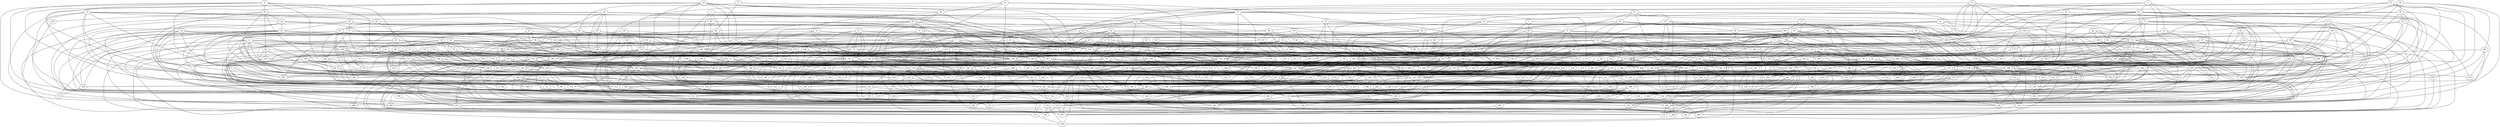 strict graph "gnp_random_graph(400,0.015)" {
0;
1;
2;
3;
4;
5;
6;
7;
8;
9;
10;
11;
12;
13;
14;
15;
16;
17;
18;
19;
20;
21;
22;
23;
24;
25;
26;
27;
28;
29;
30;
31;
32;
33;
34;
35;
36;
37;
38;
39;
40;
41;
42;
43;
44;
45;
46;
47;
48;
49;
50;
51;
52;
53;
54;
55;
56;
57;
58;
59;
60;
61;
62;
63;
64;
65;
66;
67;
68;
69;
70;
71;
72;
73;
74;
75;
76;
77;
78;
79;
80;
81;
82;
83;
84;
85;
86;
87;
88;
89;
90;
91;
92;
93;
94;
95;
96;
97;
98;
99;
100;
101;
102;
103;
104;
105;
106;
107;
108;
109;
110;
111;
112;
113;
114;
115;
116;
117;
118;
119;
120;
121;
122;
123;
124;
125;
126;
127;
128;
129;
130;
131;
132;
133;
134;
135;
136;
137;
138;
139;
140;
141;
142;
143;
144;
145;
146;
147;
148;
149;
150;
151;
152;
153;
154;
155;
156;
157;
158;
159;
160;
161;
162;
163;
164;
165;
166;
167;
168;
169;
170;
171;
172;
173;
174;
175;
176;
177;
178;
179;
180;
181;
182;
183;
184;
185;
186;
187;
188;
189;
190;
191;
192;
193;
194;
195;
196;
197;
198;
199;
200;
201;
202;
203;
204;
205;
206;
207;
208;
209;
210;
211;
212;
213;
214;
215;
216;
217;
218;
219;
220;
221;
222;
223;
224;
225;
226;
227;
228;
229;
230;
231;
232;
233;
234;
235;
236;
237;
238;
239;
240;
241;
242;
243;
244;
245;
246;
247;
248;
249;
250;
251;
252;
253;
254;
255;
256;
257;
258;
259;
260;
261;
262;
263;
264;
265;
266;
267;
268;
269;
270;
271;
272;
273;
274;
275;
276;
277;
278;
279;
280;
281;
282;
283;
284;
285;
286;
287;
288;
289;
290;
291;
292;
293;
294;
295;
296;
297;
298;
299;
300;
301;
302;
303;
304;
305;
306;
307;
308;
309;
310;
311;
312;
313;
314;
315;
316;
317;
318;
319;
320;
321;
322;
323;
324;
325;
326;
327;
328;
329;
330;
331;
332;
333;
334;
335;
336;
337;
338;
339;
340;
341;
342;
343;
344;
345;
346;
347;
348;
349;
350;
351;
352;
353;
354;
355;
356;
357;
358;
359;
360;
361;
362;
363;
364;
365;
366;
367;
368;
369;
370;
371;
372;
373;
374;
375;
376;
377;
378;
379;
380;
381;
382;
383;
384;
385;
386;
387;
388;
389;
390;
391;
392;
393;
394;
395;
396;
397;
398;
399;
0 -- 132  [is_available=True, prob="0.338165923431"];
0 -- 392  [is_available=True, prob="0.66860473849"];
0 -- 105  [is_available=True, prob="0.058104333878"];
0 -- 366  [is_available=True, prob="0.726278347368"];
0 -- 373  [is_available=True, prob="0.31567692076"];
0 -- 310  [is_available=True, prob="0.590454947844"];
0 -- 196  [is_available=True, prob="0.226150185838"];
0 -- 315  [is_available=True, prob="1.0"];
1 -- 356  [is_available=True, prob="0.230285061727"];
1 -- 395  [is_available=True, prob="1.0"];
1 -- 333  [is_available=True, prob="0.805891105743"];
1 -- 213  [is_available=True, prob="1.0"];
1 -- 150  [is_available=True, prob="0.0313226965811"];
1 -- 186  [is_available=True, prob="0.922547324951"];
2 -- 80  [is_available=True, prob="1.0"];
2 -- 248  [is_available=True, prob="0.10518980512"];
2 -- 148  [is_available=True, prob="0.940375947222"];
2 -- 174  [is_available=True, prob="1.0"];
2 -- 292  [is_available=True, prob="0.996810516255"];
3 -- 106  [is_available=True, prob="0.00663454558023"];
3 -- 300  [is_available=True, prob="0.535219933874"];
3 -- 85  [is_available=True, prob="0.657615633167"];
4 -- 162  [is_available=True, prob="0.0274161497392"];
4 -- 70  [is_available=True, prob="0.191115802194"];
4 -- 139  [is_available=True, prob="0.112268216609"];
4 -- 398  [is_available=True, prob="0.801039645473"];
4 -- 274  [is_available=True, prob="0.738573503194"];
4 -- 371  [is_available=True, prob="0.596076610696"];
4 -- 58  [is_available=True, prob="0.859761022704"];
4 -- 90  [is_available=True, prob="0.719519870736"];
5 -- 233  [is_available=True, prob="1.0"];
5 -- 43  [is_available=True, prob="1.0"];
5 -- 14  [is_available=True, prob="1.0"];
5 -- 117  [is_available=True, prob="1.0"];
5 -- 119  [is_available=True, prob="1.0"];
5 -- 121  [is_available=True, prob="0.54545632424"];
6 -- 197  [is_available=True, prob="0.599162887829"];
6 -- 294  [is_available=True, prob="0.120170168065"];
6 -- 371  [is_available=True, prob="0.917284003426"];
6 -- 372  [is_available=True, prob="0.0217174608361"];
6 -- 277  [is_available=True, prob="0.877073087093"];
6 -- 182  [is_available=True, prob="0.144904299083"];
7 -- 135  [is_available=True, prob="1.0"];
7 -- 330  [is_available=True, prob="0.995578216391"];
7 -- 71  [is_available=True, prob="0.0341558410867"];
7 -- 237  [is_available=True, prob="0.841085034165"];
7 -- 50  [is_available=True, prob="0.00185547139701"];
7 -- 285  [is_available=True, prob="0.278390528297"];
8 -- 292  [is_available=True, prob="1.0"];
8 -- 296  [is_available=True, prob="0.573514147957"];
8 -- 370  [is_available=True, prob="0.173887056579"];
8 -- 371  [is_available=True, prob="0.451780018525"];
8 -- 20  [is_available=True, prob="0.555048268872"];
8 -- 324  [is_available=True, prob="0.614226405964"];
8 -- 29  [is_available=True, prob="1.0"];
9 -- 322  [is_available=True, prob="0.919621027306"];
9 -- 171  [is_available=True, prob="0.63258331649"];
9 -- 175  [is_available=True, prob="1.0"];
9 -- 382  [is_available=True, prob="1.0"];
9 -- 156  [is_available=True, prob="0.122595520081"];
9 -- 349  [is_available=True, prob="1.0"];
9 -- 126  [is_available=True, prob="0.361992153622"];
10 -- 192  [is_available=True, prob="1.0"];
10 -- 355  [is_available=True, prob="0.356210020113"];
10 -- 104  [is_available=True, prob="1.0"];
10 -- 137  [is_available=True, prob="0.368918797423"];
10 -- 360  [is_available=True, prob="1.0"];
10 -- 246  [is_available=True, prob="0.725574377911"];
11 -- 106  [is_available=True, prob="1.0"];
11 -- 299  [is_available=True, prob="0.476862710199"];
11 -- 204  [is_available=True, prob="0.694772647317"];
11 -- 269  [is_available=True, prob="0.756489695256"];
11 -- 77  [is_available=True, prob="0.914708300654"];
11 -- 335  [is_available=True, prob="0.486256784143"];
11 -- 143  [is_available=True, prob="0.0838614951738"];
11 -- 394  [is_available=True, prob="0.519507343275"];
12 -- 106  [is_available=True, prob="0.669698222104"];
12 -- 111  [is_available=True, prob="0.989213806155"];
12 -- 30  [is_available=True, prob="0.0675135715406"];
12 -- 71  [is_available=True, prob="0.710119325661"];
13 -- 88  [is_available=True, prob="0.911978389722"];
13 -- 139  [is_available=True, prob="0.811794388082"];
13 -- 110  [is_available=True, prob="0.350146031948"];
13 -- 303  [is_available=True, prob="1.0"];
14 -- 188  [is_available=True, prob="0.151315399099"];
14 -- 106  [is_available=True, prob="0.834971865503"];
14 -- 195  [is_available=True, prob="0.0807111331849"];
14 -- 140  [is_available=True, prob="0.283948245335"];
15 -- 54  [is_available=True, prob="1.0"];
15 -- 70  [is_available=True, prob="0.094938173183"];
15 -- 43  [is_available=True, prob="0.666826626971"];
15 -- 108  [is_available=True, prob="0.144120980949"];
15 -- 142  [is_available=True, prob="0.760365699202"];
15 -- 182  [is_available=True, prob="0.159977313896"];
15 -- 285  [is_available=True, prob="0.603282757368"];
15 -- 197  [is_available=True, prob="1.0"];
16 -- 40  [is_available=True, prob="1.0"];
16 -- 42  [is_available=True, prob="0.612435258478"];
16 -- 399  [is_available=True, prob="1.0"];
16 -- 373  [is_available=True, prob="0.349454943041"];
16 -- 247  [is_available=True, prob="0.531426404691"];
16 -- 282  [is_available=True, prob="1.0"];
16 -- 381  [is_available=True, prob="1.0"];
16 -- 158  [is_available=True, prob="1.0"];
16 -- 383  [is_available=True, prob="1.0"];
17 -- 134  [is_available=True, prob="1.0"];
17 -- 166  [is_available=True, prob="0.853273399911"];
17 -- 39  [is_available=True, prob="1.0"];
17 -- 363  [is_available=True, prob="0.929199802943"];
17 -- 370  [is_available=True, prob="0.461696360973"];
17 -- 51  [is_available=True, prob="1.0"];
17 -- 116  [is_available=True, prob="1.0"];
17 -- 281  [is_available=True, prob="0.231330335546"];
17 -- 380  [is_available=True, prob="1.0"];
18 -- 99  [is_available=True, prob="0.333386197652"];
18 -- 38  [is_available=True, prob="1.0"];
18 -- 204  [is_available=True, prob="0.603321879394"];
18 -- 146  [is_available=True, prob="0.169785828829"];
18 -- 340  [is_available=True, prob="0.0112902242351"];
18 -- 309  [is_available=True, prob="0.823188249064"];
19 -- 331  [is_available=True, prob="1.0"];
19 -- 36  [is_available=True, prob="0.225488597683"];
19 -- 70  [is_available=True, prob="0.854577081206"];
19 -- 136  [is_available=True, prob="0.752332726201"];
19 -- 330  [is_available=True, prob="1.0"];
19 -- 267  [is_available=True, prob="1.0"];
19 -- 332  [is_available=True, prob="0.892312413793"];
19 -- 78  [is_available=True, prob="0.771970937535"];
19 -- 308  [is_available=True, prob="0.519314519837"];
19 -- 286  [is_available=True, prob="0.596693721584"];
20 -- 395  [is_available=True, prob="0.737972933062"];
20 -- 164  [is_available=True, prob="0.191235117347"];
20 -- 299  [is_available=True, prob="0.869095639987"];
20 -- 54  [is_available=True, prob="0.692754833317"];
20 -- 249  [is_available=True, prob="1.0"];
21 -- 385  [is_available=True, prob="0.113139292818"];
21 -- 199  [is_available=True, prob="0.999597270918"];
21 -- 138  [is_available=True, prob="0.0233421239677"];
21 -- 398  [is_available=True, prob="0.844204516862"];
21 -- 51  [is_available=True, prob="0.696391880594"];
21 -- 54  [is_available=True, prob="1.0"];
22 -- 41  [is_available=True, prob="0.206431577261"];
22 -- 218  [is_available=True, prob="0.727141493275"];
22 -- 367  [is_available=True, prob="1.0"];
23 -- 321  [is_available=True, prob="0.226811039855"];
23 -- 294  [is_available=True, prob="1.0"];
23 -- 171  [is_available=True, prob="0.766731949933"];
23 -- 205  [is_available=True, prob="0.901707888589"];
23 -- 149  [is_available=True, prob="0.505346542029"];
23 -- 379  [is_available=True, prob="0.346883192175"];
23 -- 285  [is_available=True, prob="0.958930392086"];
24 -- 128  [is_available=True, prob="0.00912616758646"];
24 -- 380  [is_available=True, prob="0.874401614664"];
24 -- 66  [is_available=True, prob="1.0"];
24 -- 172  [is_available=True, prob="0.677934214508"];
25 -- 71  [is_available=True, prob="0.687393078436"];
25 -- 361  [is_available=True, prob="0.777918686654"];
25 -- 359  [is_available=True, prob="0.14414092473"];
25 -- 44  [is_available=True, prob="1.0"];
25 -- 109  [is_available=True, prob="0.903844555257"];
25 -- 344  [is_available=True, prob="1.0"];
25 -- 316  [is_available=True, prob="0.294006722522"];
25 -- 317  [is_available=True, prob="0.0202730282954"];
26 -- 376  [is_available=True, prob="0.1752840728"];
26 -- 81  [is_available=True, prob="0.0461215324153"];
26 -- 314  [is_available=True, prob="0.532031994259"];
26 -- 252  [is_available=True, prob="0.529856525223"];
26 -- 37  [is_available=True, prob="0.839996130129"];
27 -- 48  [is_available=True, prob="0.067235327197"];
27 -- 75  [is_available=True, prob="1.0"];
27 -- 95  [is_available=True, prob="0.513176060967"];
28 -- 96  [is_available=True, prob="0.755884674723"];
28 -- 336  [is_available=True, prob="0.946383480797"];
28 -- 131  [is_available=True, prob="0.960837647451"];
28 -- 371  [is_available=True, prob="1.0"];
28 -- 395  [is_available=True, prob="0.352037792714"];
28 -- 176  [is_available=True, prob="1.0"];
28 -- 115  [is_available=True, prob="0.798597396907"];
28 -- 122  [is_available=True, prob="0.655926989993"];
28 -- 187  [is_available=True, prob="0.768337052655"];
28 -- 60  [is_available=True, prob="1.0"];
29 -- 356  [is_available=True, prob="0.0989603601714"];
29 -- 42  [is_available=True, prob="0.940570910273"];
29 -- 238  [is_available=True, prob="0.107553315028"];
29 -- 146  [is_available=True, prob="0.898094335858"];
29 -- 243  [is_available=True, prob="0.643924633843"];
29 -- 84  [is_available=True, prob="0.190807591936"];
29 -- 346  [is_available=True, prob="0.726277204493"];
30 -- 224  [is_available=True, prob="0.0664867838597"];
30 -- 277  [is_available=True, prob="1.0"];
31 -- 368  [is_available=True, prob="1.0"];
32 -- 104  [is_available=True, prob="1.0"];
32 -- 348  [is_available=True, prob="1.0"];
32 -- 330  [is_available=True, prob="0.522257519014"];
32 -- 68  [is_available=True, prob="0.571792433739"];
32 -- 362  [is_available=True, prob="0.824353926734"];
33 -- 230  [is_available=True, prob="0.806982308138"];
33 -- 137  [is_available=True, prob="1.0"];
33 -- 77  [is_available=True, prob="0.431849214208"];
33 -- 175  [is_available=True, prob="1.0"];
33 -- 309  [is_available=True, prob="0.691257364138"];
33 -- 249  [is_available=True, prob="1.0"];
33 -- 220  [is_available=True, prob="1.0"];
34 -- 98  [is_available=True, prob="0.803410088919"];
34 -- 394  [is_available=True, prob="1.0"];
34 -- 267  [is_available=True, prob="0.443041693988"];
34 -- 79  [is_available=True, prob="0.937327347757"];
34 -- 188  [is_available=True, prob="0.778453822022"];
34 -- 189  [is_available=True, prob="1.0"];
35 -- 36  [is_available=True, prob="0.642849582169"];
35 -- 104  [is_available=True, prob="0.640464224736"];
35 -- 367  [is_available=True, prob="1.0"];
35 -- 114  [is_available=True, prob="0.29950159618"];
35 -- 344  [is_available=True, prob="1.0"];
35 -- 94  [is_available=True, prob="0.209811561243"];
36 -- 160  [is_available=True, prob="1.0"];
36 -- 171  [is_available=True, prob="0.90717104191"];
36 -- 49  [is_available=True, prob="0.110005896391"];
36 -- 346  [is_available=True, prob="1.0"];
37 -- 164  [is_available=True, prob="0.146911515064"];
37 -- 360  [is_available=True, prob="0.804414741756"];
37 -- 137  [is_available=True, prob="1.0"];
37 -- 205  [is_available=True, prob="0.882166942201"];
37 -- 304  [is_available=True, prob="0.856876863645"];
37 -- 178  [is_available=True, prob="0.118371089847"];
37 -- 381  [is_available=True, prob="0.825397460486"];
37 -- 222  [is_available=True, prob="0.554889765769"];
38 -- 65  [is_available=True, prob="1.0"];
38 -- 199  [is_available=True, prob="0.990385357646"];
38 -- 330  [is_available=True, prob="1.0"];
38 -- 276  [is_available=True, prob="0.412219428129"];
38 -- 186  [is_available=True, prob="0.882353138513"];
38 -- 127  [is_available=True, prob="0.487625379549"];
39 -- 236  [is_available=True, prob="1.0"];
39 -- 172  [is_available=True, prob="1.0"];
39 -- 340  [is_available=True, prob="1.0"];
39 -- 213  [is_available=True, prob="0.181953401502"];
39 -- 118  [is_available=True, prob="1.0"];
39 -- 90  [is_available=True, prob="0.758923366803"];
39 -- 63  [is_available=True, prob="0.239879162028"];
40 -- 168  [is_available=True, prob="1.0"];
40 -- 163  [is_available=True, prob="0.825443538359"];
40 -- 87  [is_available=True, prob="1.0"];
41 -- 65  [is_available=True, prob="0.767076739831"];
41 -- 106  [is_available=True, prob="0.946555718499"];
41 -- 48  [is_available=True, prob="0.252870495941"];
41 -- 120  [is_available=True, prob="0.372943520527"];
41 -- 94  [is_available=True, prob="0.472351771212"];
42 -- 147  [is_available=True, prob="0.506797348441"];
42 -- 381  [is_available=True, prob="0.179034822875"];
42 -- 81  [is_available=True, prob="0.516325612896"];
42 -- 115  [is_available=True, prob="0.57928055718"];
42 -- 54  [is_available=True, prob="1.0"];
42 -- 311  [is_available=True, prob="0.95798822968"];
43 -- 320  [is_available=True, prob="1.0"];
43 -- 324  [is_available=True, prob="0.0753036755159"];
43 -- 73  [is_available=True, prob="0.150930261258"];
43 -- 106  [is_available=True, prob="0.749241486424"];
43 -- 241  [is_available=True, prob="0.178125857384"];
43 -- 375  [is_available=True, prob="0.730040893416"];
43 -- 388  [is_available=True, prob="0.169238315741"];
43 -- 283  [is_available=True, prob="0.486034245998"];
43 -- 124  [is_available=True, prob="0.666852418271"];
43 -- 190  [is_available=True, prob="1.0"];
44 -- 224  [is_available=True, prob="0.158258218453"];
44 -- 294  [is_available=True, prob="0.319241398439"];
44 -- 391  [is_available=True, prob="0.345855064987"];
44 -- 328  [is_available=True, prob="0.992403585695"];
44 -- 171  [is_available=True, prob="0.815475131117"];
44 -- 109  [is_available=True, prob="0.873395900806"];
44 -- 77  [is_available=True, prob="0.883735179271"];
44 -- 143  [is_available=True, prob="0.217797451082"];
44 -- 120  [is_available=True, prob="1.0"];
44 -- 314  [is_available=True, prob="0.450533634204"];
44 -- 189  [is_available=True, prob="0.54311117777"];
44 -- 397  [is_available=True, prob="0.0269585711509"];
45 -- 249  [is_available=True, prob="0.531620375164"];
45 -- 252  [is_available=True, prob="0.575121739029"];
45 -- 301  [is_available=True, prob="0.26749880228"];
45 -- 174  [is_available=True, prob="0.449551319944"];
46 -- 112  [is_available=True, prob="0.349683694661"];
46 -- 369  [is_available=True, prob="0.464537163369"];
47 -- 96  [is_available=True, prob="1.0"];
47 -- 242  [is_available=True, prob="0.983061121541"];
47 -- 188  [is_available=True, prob="0.833973403789"];
47 -- 118  [is_available=True, prob="0.321848547167"];
48 -- 96  [is_available=True, prob="0.198193311678"];
48 -- 352  [is_available=True, prob="0.317850701731"];
48 -- 363  [is_available=True, prob="1.0"];
48 -- 243  [is_available=True, prob="0.644722729287"];
48 -- 221  [is_available=True, prob="0.205616781328"];
49 -- 290  [is_available=True, prob="1.0"];
49 -- 292  [is_available=True, prob="1.0"];
49 -- 199  [is_available=True, prob="0.00107548946532"];
49 -- 265  [is_available=True, prob="0.00935074124628"];
49 -- 363  [is_available=True, prob="1.0"];
49 -- 399  [is_available=True, prob="0.416051709205"];
49 -- 58  [is_available=True, prob="1.0"];
50 -- 141  [is_available=True, prob="0.325989735132"];
50 -- 302  [is_available=True, prob="1.0"];
50 -- 399  [is_available=True, prob="0.43359248496"];
50 -- 240  [is_available=True, prob="1.0"];
50 -- 159  [is_available=True, prob="0.14431336195"];
51 -- 304  [is_available=True, prob="0.779450801106"];
51 -- 179  [is_available=True, prob="0.160641519825"];
51 -- 279  [is_available=True, prob="0.876879852971"];
51 -- 314  [is_available=True, prob="0.0529438472108"];
51 -- 251  [is_available=True, prob="0.104032359278"];
51 -- 117  [is_available=True, prob="0.0177100118938"];
52 -- 68  [is_available=True, prob="0.702964225014"];
52 -- 136  [is_available=True, prob="0.693992848748"];
52 -- 299  [is_available=True, prob="0.46334400747"];
52 -- 307  [is_available=True, prob="0.894284068646"];
52 -- 375  [is_available=True, prob="0.386756413997"];
52 -- 216  [is_available=True, prob="0.456121193734"];
52 -- 380  [is_available=True, prob="0.832189225701"];
52 -- 223  [is_available=True, prob="0.416188709481"];
53 -- 130  [is_available=True, prob="1.0"];
53 -- 260  [is_available=True, prob="0.0560403854341"];
53 -- 389  [is_available=True, prob="0.93863943664"];
53 -- 369  [is_available=True, prob="1.0"];
53 -- 221  [is_available=True, prob="0.15210991528"];
53 -- 158  [is_available=True, prob="0.974283917743"];
54 -- 326  [is_available=True, prob="1.0"];
54 -- 395  [is_available=True, prob="0.619292102024"];
54 -- 302  [is_available=True, prob="0.424344645958"];
54 -- 188  [is_available=True, prob="1.0"];
55 -- 232  [is_available=True, prob="0.235694168066"];
55 -- 283  [is_available=True, prob="0.886916599485"];
55 -- 173  [is_available=True, prob="0.353707732415"];
55 -- 326  [is_available=True, prob="1.0"];
56 -- 320  [is_available=True, prob="0.461837861513"];
56 -- 327  [is_available=True, prob="0.923503592205"];
56 -- 166  [is_available=True, prob="0.450216197502"];
56 -- 86  [is_available=True, prob="1.0"];
56 -- 119  [is_available=True, prob="0.803436675787"];
57 -- 75  [is_available=True, prob="0.0257654250319"];
57 -- 260  [is_available=True, prob="0.388505246546"];
57 -- 266  [is_available=True, prob="1.0"];
57 -- 107  [is_available=True, prob="0.207566365638"];
57 -- 122  [is_available=True, prob="1.0"];
57 -- 315  [is_available=True, prob="0.0204010845418"];
57 -- 284  [is_available=True, prob="0.309200404776"];
58 -- 385  [is_available=True, prob="1.0"];
58 -- 131  [is_available=True, prob="0.581604797374"];
58 -- 78  [is_available=True, prob="0.467510250278"];
58 -- 82  [is_available=True, prob="0.972579427879"];
59 -- 354  [is_available=True, prob="1.0"];
59 -- 179  [is_available=True, prob="0.352018897131"];
59 -- 334  [is_available=True, prob="0.819722812907"];
59 -- 199  [is_available=True, prob="0.788340370557"];
60 -- 328  [is_available=True, prob="0.135326937595"];
60 -- 100  [is_available=True, prob="0.435971334391"];
60 -- 117  [is_available=True, prob="0.160235095342"];
61 -- 202  [is_available=True, prob="0.58225532565"];
61 -- 267  [is_available=True, prob="0.433341813235"];
61 -- 146  [is_available=True, prob="0.249877008193"];
61 -- 147  [is_available=True, prob="0.943820709612"];
61 -- 276  [is_available=True, prob="1.0"];
61 -- 246  [is_available=True, prob="0.846032112693"];
61 -- 183  [is_available=True, prob="0.564824590989"];
62 -- 281  [is_available=True, prob="0.0346819382119"];
62 -- 284  [is_available=True, prob="0.972297777119"];
62 -- 149  [is_available=True, prob="0.0981981078109"];
62 -- 142  [is_available=True, prob="0.272822189017"];
62 -- 237  [is_available=True, prob="0.255689181686"];
63 -- 134  [is_available=True, prob="0.937036723156"];
63 -- 396  [is_available=True, prob="0.115418824357"];
63 -- 302  [is_available=True, prob="0.598360453613"];
63 -- 247  [is_available=True, prob="1.0"];
63 -- 152  [is_available=True, prob="1.0"];
63 -- 379  [is_available=True, prob="0.195878322613"];
64 -- 361  [is_available=True, prob="0.286242554335"];
64 -- 114  [is_available=True, prob="0.561140738906"];
64 -- 206  [is_available=True, prob="0.00940146639617"];
64 -- 399  [is_available=True, prob="0.298018407924"];
65 -- 288  [is_available=True, prob="0.462499429813"];
65 -- 139  [is_available=True, prob="1.0"];
65 -- 144  [is_available=True, prob="0.932725450974"];
65 -- 211  [is_available=True, prob="0.39260445665"];
65 -- 310  [is_available=True, prob="0.0445334097372"];
65 -- 376  [is_available=True, prob="0.704661030881"];
66 -- 177  [is_available=True, prob="0.127820332632"];
66 -- 198  [is_available=True, prob="0.574767365506"];
67 -- 337  [is_available=True, prob="0.886710142952"];
67 -- 152  [is_available=True, prob="0.5623725967"];
67 -- 115  [is_available=True, prob="0.064157482634"];
67 -- 375  [is_available=True, prob="1.0"];
67 -- 88  [is_available=True, prob="1.0"];
67 -- 158  [is_available=True, prob="0.429904937858"];
68 -- 91  [is_available=True, prob="0.322773662227"];
68 -- 163  [is_available=True, prob="0.0962614320182"];
68 -- 181  [is_available=True, prob="0.103042186394"];
69 -- 261  [is_available=True, prob="0.758428533565"];
69 -- 295  [is_available=True, prob="0.514125950526"];
69 -- 330  [is_available=True, prob="0.181921061299"];
69 -- 276  [is_available=True, prob="0.861671723471"];
69 -- 213  [is_available=True, prob="0.599830313065"];
69 -- 190  [is_available=True, prob="0.640306931935"];
70 -- 338  [is_available=True, prob="0.861771116111"];
70 -- 175  [is_available=True, prob="1.0"];
71 -- 324  [is_available=True, prob="0.557101868771"];
71 -- 303  [is_available=True, prob="0.936097143761"];
71 -- 243  [is_available=True, prob="0.646322590245"];
71 -- 311  [is_available=True, prob="1.0"];
71 -- 223  [is_available=True, prob="0.290570155861"];
72 -- 393  [is_available=True, prob="0.140067518238"];
72 -- 170  [is_available=True, prob="0.640908708157"];
72 -- 203  [is_available=True, prob="0.572344003133"];
72 -- 156  [is_available=True, prob="1.0"];
73 -- 293  [is_available=True, prob="0.176187030873"];
73 -- 391  [is_available=True, prob="0.0323029942944"];
73 -- 268  [is_available=True, prob="0.505183096649"];
73 -- 108  [is_available=True, prob="1.0"];
73 -- 336  [is_available=True, prob="0.83697177597"];
73 -- 244  [is_available=True, prob="0.508154006867"];
73 -- 279  [is_available=True, prob="0.366787500446"];
73 -- 184  [is_available=True, prob="0.208444383643"];
74 -- 144  [is_available=True, prob="0.675369224124"];
74 -- 307  [is_available=True, prob="1.0"];
74 -- 231  [is_available=True, prob="0.183625577342"];
74 -- 262  [is_available=True, prob="1.0"];
74 -- 135  [is_available=True, prob="0.811238562265"];
75 -- 260  [is_available=True, prob="0.960462401999"];
75 -- 332  [is_available=True, prob="0.534826878765"];
75 -- 338  [is_available=True, prob="0.0454138725839"];
75 -- 181  [is_available=True, prob="0.253536952293"];
75 -- 122  [is_available=True, prob="0.0850225741554"];
75 -- 188  [is_available=True, prob="0.649386026207"];
75 -- 157  [is_available=True, prob="1.0"];
76 -- 113  [is_available=True, prob="0.682725776295"];
76 -- 349  [is_available=True, prob="0.825971350832"];
76 -- 118  [is_available=True, prob="0.163643746167"];
76 -- 353  [is_available=True, prob="1.0"];
77 -- 324  [is_available=True, prob="0.179263043926"];
77 -- 371  [is_available=True, prob="0.83004752475"];
77 -- 343  [is_available=True, prob="0.771837571314"];
77 -- 151  [is_available=True, prob="0.302597521956"];
78 -- 205  [is_available=True, prob="0.759223049676"];
78 -- 295  [is_available=True, prob="0.108353202176"];
79 -- 176  [is_available=True, prob="0.573447735313"];
79 -- 206  [is_available=True, prob="0.581054400336"];
80 -- 132  [is_available=True, prob="0.76470637344"];
80 -- 234  [is_available=True, prob="0.0696037502081"];
80 -- 180  [is_available=True, prob="0.510371680443"];
80 -- 87  [is_available=True, prob="0.909301157768"];
80 -- 217  [is_available=True, prob="0.707702911322"];
81 -- 282  [is_available=True, prob="0.0920459493387"];
81 -- 359  [is_available=True, prob="0.267654956505"];
81 -- 299  [is_available=True, prob="0.681014380344"];
81 -- 300  [is_available=True, prob="0.784335318295"];
81 -- 141  [is_available=True, prob="0.168658054904"];
81 -- 110  [is_available=True, prob="0.0556083989126"];
81 -- 349  [is_available=True, prob="0.650054302797"];
81 -- 212  [is_available=True, prob="0.123121374611"];
81 -- 152  [is_available=True, prob="0.595947326995"];
81 -- 283  [is_available=True, prob="0.372480669232"];
81 -- 186  [is_available=True, prob="1.0"];
82 -- 207  [is_available=True, prob="0.791108418509"];
83 -- 252  [is_available=True, prob="0.196603814436"];
83 -- 262  [is_available=True, prob="0.59750105026"];
83 -- 351  [is_available=True, prob="1.0"];
84 -- 248  [is_available=True, prob="0.912209102214"];
84 -- 225  [is_available=True, prob="1.0"];
84 -- 284  [is_available=True, prob="1.0"];
84 -- 198  [is_available=True, prob="0.898479077484"];
85 -- 258  [is_available=True, prob="0.792939779276"];
85 -- 266  [is_available=True, prob="0.22263246788"];
85 -- 131  [is_available=True, prob="0.495027228832"];
85 -- 245  [is_available=True, prob="1.0"];
85 -- 124  [is_available=True, prob="0.982900996134"];
86 -- 104  [is_available=True, prob="0.154457473442"];
86 -- 243  [is_available=True, prob="1.0"];
86 -- 111  [is_available=True, prob="0.0763965653401"];
87 -- 352  [is_available=True, prob="0.901325048183"];
87 -- 385  [is_available=True, prob="0.700022426458"];
87 -- 359  [is_available=True, prob="0.343989516846"];
87 -- 141  [is_available=True, prob="0.901981734568"];
87 -- 270  [is_available=True, prob="0.49379266122"];
87 -- 88  [is_available=True, prob="1.0"];
87 -- 277  [is_available=True, prob="0.563632259813"];
87 -- 152  [is_available=True, prob="1.0"];
87 -- 222  [is_available=True, prob="0.418014572729"];
87 -- 383  [is_available=True, prob="0.772227369727"];
88 -- 105  [is_available=True, prob="0.545861882949"];
88 -- 243  [is_available=True, prob="0.436354815018"];
88 -- 344  [is_available=True, prob="0.390479409888"];
88 -- 249  [is_available=True, prob="0.476125298793"];
89 -- 178  [is_available=True, prob="0.701290622267"];
89 -- 101  [is_available=True, prob="0.703162453834"];
89 -- 350  [is_available=True, prob="0.160867593541"];
89 -- 189  [is_available=True, prob="0.78002086264"];
90 -- 367  [is_available=True, prob="0.499412780788"];
90 -- 187  [is_available=True, prob="0.255418173692"];
90 -- 117  [is_available=True, prob="0.623141315607"];
91 -- 323  [is_available=True, prob="1.0"];
91 -- 390  [is_available=True, prob="0.852010816467"];
91 -- 303  [is_available=True, prob="0.543035103114"];
91 -- 376  [is_available=True, prob="1.0"];
91 -- 126  [is_available=True, prob="0.0605396667935"];
91 -- 184  [is_available=True, prob="0.948133724432"];
91 -- 318  [is_available=True, prob="0.614979148538"];
92 -- 336  [is_available=True, prob="1.0"];
92 -- 303  [is_available=True, prob="0.604196564942"];
92 -- 263  [is_available=True, prob="0.96066687685"];
92 -- 369  [is_available=True, prob="0.960508081297"];
92 -- 231  [is_available=True, prob="0.356216839381"];
93 -- 371  [is_available=True, prob="0.814521953109"];
93 -- 291  [is_available=True, prob="1.0"];
93 -- 115  [is_available=True, prob="0.266699427647"];
93 -- 139  [is_available=True, prob="0.126081654986"];
93 -- 321  [is_available=True, prob="0.942019880162"];
94 -- 380  [is_available=True, prob="0.285123667153"];
94 -- 397  [is_available=True, prob="0.950568487677"];
95 -- 258  [is_available=True, prob="0.465794079573"];
95 -- 114  [is_available=True, prob="0.994802063361"];
95 -- 117  [is_available=True, prob="1.0"];
95 -- 199  [is_available=True, prob="0.325075639542"];
96 -- 100  [is_available=True, prob="0.0387860384442"];
96 -- 369  [is_available=True, prob="0.436233106716"];
96 -- 374  [is_available=True, prob="0.963080311853"];
96 -- 185  [is_available=True, prob="0.291190771023"];
96 -- 125  [is_available=True, prob="0.645036810799"];
97 -- 334  [is_available=True, prob="0.787422851079"];
97 -- 104  [is_available=True, prob="1.0"];
97 -- 270  [is_available=True, prob="0.383016053354"];
97 -- 111  [is_available=True, prob="0.396966363241"];
97 -- 339  [is_available=True, prob="1.0"];
97 -- 244  [is_available=True, prob="0.737440267148"];
97 -- 117  [is_available=True, prob="0.0887749212232"];
97 -- 247  [is_available=True, prob="0.563369719511"];
98 -- 168  [is_available=True, prob="0.922830357332"];
98 -- 184  [is_available=True, prob="0.526420112194"];
98 -- 341  [is_available=True, prob="1.0"];
98 -- 381  [is_available=True, prob="0.341438391233"];
99 -- 200  [is_available=True, prob="1.0"];
99 -- 313  [is_available=True, prob="0.913735396114"];
99 -- 165  [is_available=True, prob="0.183673103516"];
99 -- 334  [is_available=True, prob="0.300039558392"];
100 -- 260  [is_available=True, prob="0.348082182645"];
100 -- 170  [is_available=True, prob="1.0"];
100 -- 324  [is_available=True, prob="0.915123388464"];
101 -- 228  [is_available=True, prob="0.0507640129722"];
101 -- 105  [is_available=True, prob="0.0425937946187"];
101 -- 111  [is_available=True, prob="0.156678702412"];
101 -- 114  [is_available=True, prob="1.0"];
101 -- 276  [is_available=True, prob="1.0"];
101 -- 182  [is_available=True, prob="1.0"];
101 -- 312  [is_available=True, prob="0.127321432829"];
102 -- 284  [is_available=True, prob="0.287877564111"];
102 -- 117  [is_available=True, prob="0.0335359476832"];
103 -- 119  [is_available=True, prob="0.676567125504"];
104 -- 304  [is_available=True, prob="0.593116963136"];
104 -- 352  [is_available=True, prob="0.921099276056"];
104 -- 242  [is_available=True, prob="0.434843150566"];
104 -- 317  [is_available=True, prob="0.0942687216896"];
105 -- 261  [is_available=True, prob="0.538061186946"];
105 -- 370  [is_available=True, prob="1.0"];
105 -- 191  [is_available=True, prob="0.830316121676"];
105 -- 126  [is_available=True, prob="0.648363943449"];
106 -- 354  [is_available=True, prob="1.0"];
106 -- 166  [is_available=True, prob="0.353588625051"];
106 -- 167  [is_available=True, prob="0.814126034995"];
106 -- 301  [is_available=True, prob="0.73326378768"];
106 -- 274  [is_available=True, prob="0.664565038556"];
106 -- 273  [is_available=True, prob="0.105937298123"];
107 -- 353  [is_available=True, prob="1.0"];
107 -- 232  [is_available=True, prob="0.747056860953"];
107 -- 274  [is_available=True, prob="0.357824618359"];
107 -- 339  [is_available=True, prob="0.000678007744543"];
107 -- 148  [is_available=True, prob="0.359566232973"];
107 -- 181  [is_available=True, prob="0.757853786265"];
107 -- 215  [is_available=True, prob="1.0"];
108 -- 129  [is_available=True, prob="0.538071912035"];
108 -- 257  [is_available=True, prob="1.0"];
108 -- 138  [is_available=True, prob="1.0"];
108 -- 273  [is_available=True, prob="0.728415146597"];
109 -- 360  [is_available=True, prob="0.883699114514"];
109 -- 137  [is_available=True, prob="0.507446252696"];
109 -- 138  [is_available=True, prob="0.166516385828"];
109 -- 376  [is_available=True, prob="0.597016507013"];
110 -- 389  [is_available=True, prob="0.398537958042"];
110 -- 394  [is_available=True, prob="0.440389320519"];
110 -- 174  [is_available=True, prob="0.300800664665"];
110 -- 208  [is_available=True, prob="0.587645015977"];
110 -- 340  [is_available=True, prob="0.536458831989"];
111 -- 163  [is_available=True, prob="0.411230353473"];
111 -- 295  [is_available=True, prob="1.0"];
111 -- 360  [is_available=True, prob="0.294331466219"];
111 -- 385  [is_available=True, prob="0.66807009978"];
111 -- 242  [is_available=True, prob="0.928597788441"];
111 -- 116  [is_available=True, prob="1.0"];
112 -- 328  [is_available=True, prob="0.0395378262234"];
112 -- 204  [is_available=True, prob="1.0"];
112 -- 365  [is_available=True, prob="1.0"];
112 -- 339  [is_available=True, prob="0.946764816582"];
112 -- 343  [is_available=True, prob="0.442011080393"];
112 -- 153  [is_available=True, prob="0.808332964365"];
113 -- 237  [is_available=True, prob="1.0"];
113 -- 278  [is_available=True, prob="0.68733070728"];
113 -- 271  [is_available=True, prob="0.701577321214"];
114 -- 259  [is_available=True, prob="0.665347149679"];
114 -- 357  [is_available=True, prob="0.481830795722"];
114 -- 275  [is_available=True, prob="0.971560786519"];
114 -- 365  [is_available=True, prob="1.0"];
114 -- 276  [is_available=True, prob="0.937604606903"];
114 -- 311  [is_available=True, prob="0.61929758389"];
114 -- 222  [is_available=True, prob="0.0702647627101"];
115 -- 160  [is_available=True, prob="0.0838945477241"];
115 -- 161  [is_available=True, prob="0.318399919718"];
115 -- 198  [is_available=True, prob="1.0"];
115 -- 141  [is_available=True, prob="0.833440141643"];
115 -- 163  [is_available=True, prob="0.945551248115"];
115 -- 246  [is_available=True, prob="0.273301414387"];
116 -- 208  [is_available=True, prob="0.914892439592"];
116 -- 235  [is_available=True, prob="0.25851088857"];
117 -- 296  [is_available=True, prob="1.0"];
117 -- 201  [is_available=True, prob="0.31790368506"];
117 -- 245  [is_available=True, prob="0.0990865147427"];
117 -- 345  [is_available=True, prob="0.531700214318"];
117 -- 190  [is_available=True, prob="0.712694276351"];
118 -- 321  [is_available=True, prob="0.969323528191"];
118 -- 315  [is_available=True, prob="1.0"];
118 -- 165  [is_available=True, prob="1.0"];
118 -- 358  [is_available=True, prob="1.0"];
118 -- 286  [is_available=True, prob="0.959029551711"];
118 -- 155  [is_available=True, prob="0.905218184099"];
118 -- 254  [is_available=True, prob="0.183859146131"];
119 -- 280  [is_available=True, prob="0.905473826468"];
119 -- 187  [is_available=True, prob="1.0"];
119 -- 319  [is_available=True, prob="1.0"];
120 -- 335  [is_available=True, prob="0.940896896459"];
120 -- 273  [is_available=True, prob="0.989484991894"];
120 -- 167  [is_available=True, prob="0.770120326494"];
121 -- 336  [is_available=True, prob="0.608527309524"];
121 -- 388  [is_available=True, prob="0.36845522837"];
121 -- 176  [is_available=True, prob="0.133210717933"];
121 -- 245  [is_available=True, prob="0.664436612145"];
121 -- 158  [is_available=True, prob="0.39814396668"];
121 -- 223  [is_available=True, prob="1.0"];
122 -- 133  [is_available=True, prob="0.211781318471"];
122 -- 361  [is_available=True, prob="0.87739931908"];
122 -- 301  [is_available=True, prob="1.0"];
122 -- 371  [is_available=True, prob="0.673120024112"];
122 -- 214  [is_available=True, prob="1.0"];
122 -- 197  [is_available=True, prob="0.0779707158794"];
123 -- 216  [is_available=True, prob="0.237652577545"];
123 -- 372  [is_available=True, prob="0.399241446151"];
123 -- 215  [is_available=True, prob="1.0"];
124 -- 384  [is_available=True, prob="0.601132100115"];
124 -- 264  [is_available=True, prob="0.680719168662"];
124 -- 393  [is_available=True, prob="0.628006915081"];
124 -- 287  [is_available=True, prob="0.724889436848"];
125 -- 383  [is_available=True, prob="0.0390087634253"];
125 -- 170  [is_available=True, prob="0.000592671865298"];
125 -- 287  [is_available=True, prob="0.253244111173"];
125 -- 215  [is_available=True, prob="0.820605187384"];
126 -- 251  [is_available=True, prob="0.595708744952"];
126 -- 308  [is_available=True, prob="1.0"];
127 -- 130  [is_available=True, prob="0.903802735812"];
127 -- 325  [is_available=True, prob="1.0"];
127 -- 138  [is_available=True, prob="0.661817912877"];
127 -- 145  [is_available=True, prob="1.0"];
127 -- 313  [is_available=True, prob="0.0376847760851"];
128 -- 134  [is_available=True, prob="0.460557286706"];
128 -- 262  [is_available=True, prob="1.0"];
128 -- 298  [is_available=True, prob="0.585138390058"];
128 -- 274  [is_available=True, prob="1.0"];
128 -- 350  [is_available=True, prob="1.0"];
128 -- 351  [is_available=True, prob="0.443656167295"];
129 -- 156  [is_available=True, prob="0.614078585597"];
129 -- 234  [is_available=True, prob="1.0"];
129 -- 394  [is_available=True, prob="0.149051473113"];
130 -- 324  [is_available=True, prob="0.320903102667"];
130 -- 261  [is_available=True, prob="0.0803118098503"];
130 -- 166  [is_available=True, prob="1.0"];
130 -- 172  [is_available=True, prob="0.915502448994"];
130 -- 339  [is_available=True, prob="0.420094219522"];
130 -- 375  [is_available=True, prob="0.530938097919"];
131 -- 333  [is_available=True, prob="0.524444791355"];
131 -- 174  [is_available=True, prob="1.0"];
131 -- 187  [is_available=True, prob="0.123459765283"];
132 -- 236  [is_available=True, prob="0.159999165134"];
132 -- 151  [is_available=True, prob="0.195253848867"];
133 -- 136  [is_available=True, prob="0.964559244921"];
133 -- 228  [is_available=True, prob="0.42532018623"];
133 -- 398  [is_available=True, prob="0.413728400386"];
134 -- 161  [is_available=True, prob="0.274285690364"];
134 -- 163  [is_available=True, prob="1.0"];
134 -- 293  [is_available=True, prob="0.850622132488"];
134 -- 202  [is_available=True, prob="0.24020101692"];
134 -- 368  [is_available=True, prob="0.174873725089"];
134 -- 227  [is_available=True, prob="1.0"];
135 -- 388  [is_available=True, prob="1.0"];
136 -- 164  [is_available=True, prob="1.0"];
136 -- 302  [is_available=True, prob="1.0"];
136 -- 142  [is_available=True, prob="0.599755409554"];
137 -- 143  [is_available=True, prob="1.0"];
137 -- 287  [is_available=True, prob="0.987362095735"];
137 -- 246  [is_available=True, prob="1.0"];
137 -- 378  [is_available=True, prob="1.0"];
137 -- 255  [is_available=True, prob="0.766342459829"];
137 -- 159  [is_available=True, prob="1.0"];
138 -- 364  [is_available=True, prob="0.411250076295"];
138 -- 310  [is_available=True, prob="0.0315755444464"];
138 -- 348  [is_available=True, prob="0.202213409756"];
138 -- 253  [is_available=True, prob="0.159457264532"];
139 -- 361  [is_available=True, prob="0.477187447542"];
139 -- 204  [is_available=True, prob="0.198687062505"];
139 -- 369  [is_available=True, prob="0.268963282064"];
139 -- 393  [is_available=True, prob="0.713987000308"];
139 -- 377  [is_available=True, prob="0.323848206878"];
139 -- 382  [is_available=True, prob="0.297864793196"];
140 -- 192  [is_available=True, prob="1.0"];
140 -- 330  [is_available=True, prob="0.839436115226"];
140 -- 276  [is_available=True, prob="0.274119646926"];
140 -- 310  [is_available=True, prob="0.140911744835"];
141 -- 161  [is_available=True, prob="0.548704240235"];
141 -- 385  [is_available=True, prob="0.0828778069099"];
141 -- 236  [is_available=True, prob="0.395095770959"];
141 -- 317  [is_available=True, prob="1.0"];
142 -- 203  [is_available=True, prob="1.0"];
142 -- 275  [is_available=True, prob="0.623559280193"];
142 -- 279  [is_available=True, prob="0.430870266944"];
143 -- 386  [is_available=True, prob="0.104300872984"];
144 -- 269  [is_available=True, prob="1.0"];
144 -- 145  [is_available=True, prob="0.634951577633"];
144 -- 157  [is_available=True, prob="1.0"];
144 -- 318  [is_available=True, prob="0.933677030275"];
144 -- 159  [is_available=True, prob="0.405371022315"];
145 -- 324  [is_available=True, prob="0.680135667068"];
145 -- 269  [is_available=True, prob="0.608800695551"];
145 -- 254  [is_available=True, prob="0.899787589104"];
146 -- 175  [is_available=True, prob="0.272899280055"];
146 -- 182  [is_available=True, prob="0.483972934428"];
146 -- 399  [is_available=True, prob="0.791770301501"];
147 -- 257  [is_available=True, prob="0.827668776508"];
148 -- 281  [is_available=True, prob="0.767356496657"];
148 -- 388  [is_available=True, prob="0.684851509236"];
148 -- 202  [is_available=True, prob="0.968340419525"];
149 -- 321  [is_available=True, prob="0.244814722315"];
149 -- 178  [is_available=True, prob="0.789067924658"];
149 -- 374  [is_available=True, prob="1.0"];
149 -- 250  [is_available=True, prob="1.0"];
149 -- 347  [is_available=True, prob="0.898803589737"];
150 -- 184  [is_available=True, prob="0.109023358363"];
150 -- 248  [is_available=True, prob="1.0"];
151 -- 315  [is_available=True, prob="0.210041914545"];
151 -- 342  [is_available=True, prob="1.0"];
151 -- 207  [is_available=True, prob="0.477843314345"];
152 -- 368  [is_available=True, prob="0.357871351781"];
152 -- 297  [is_available=True, prob="0.54876111096"];
152 -- 208  [is_available=True, prob="0.521994004335"];
152 -- 245  [is_available=True, prob="0.357855650603"];
153 -- 182  [is_available=True, prob="0.549083217663"];
154 -- 344  [is_available=True, prob="0.00909111407137"];
154 -- 281  [is_available=True, prob="0.427030452027"];
154 -- 322  [is_available=True, prob="0.127800127389"];
154 -- 385  [is_available=True, prob="0.928126983771"];
154 -- 343  [is_available=True, prob="0.249975313326"];
155 -- 275  [is_available=True, prob="0.0809946010309"];
155 -- 276  [is_available=True, prob="1.0"];
155 -- 311  [is_available=True, prob="0.00307720172762"];
156 -- 208  [is_available=True, prob="1.0"];
156 -- 182  [is_available=True, prob="1.0"];
156 -- 265  [is_available=True, prob="0.754490041877"];
156 -- 217  [is_available=True, prob="0.19631045821"];
156 -- 188  [is_available=True, prob="1.0"];
158 -- 391  [is_available=True, prob="0.66973291886"];
158 -- 235  [is_available=True, prob="0.926937892439"];
158 -- 338  [is_available=True, prob="0.8160035057"];
159 -- 320  [is_available=True, prob="1.0"];
159 -- 161  [is_available=True, prob="0.97259768948"];
159 -- 258  [is_available=True, prob="1.0"];
159 -- 263  [is_available=True, prob="0.571857628545"];
159 -- 267  [is_available=True, prob="0.44834432115"];
159 -- 280  [is_available=True, prob="0.988674379389"];
159 -- 377  [is_available=True, prob="0.666878273049"];
160 -- 379  [is_available=True, prob="0.770662128865"];
160 -- 243  [is_available=True, prob="1.0"];
160 -- 215  [is_available=True, prob="0.629353050582"];
160 -- 347  [is_available=True, prob="0.872181568643"];
160 -- 252  [is_available=True, prob="0.0901295993918"];
160 -- 350  [is_available=True, prob="0.0239352869529"];
161 -- 362  [is_available=True, prob="0.188800266119"];
162 -- 324  [is_available=True, prob="0.339858880361"];
162 -- 334  [is_available=True, prob="0.724207884129"];
162 -- 206  [is_available=True, prob="1.0"];
163 -- 199  [is_available=True, prob="1.0"];
163 -- 297  [is_available=True, prob="0.373362089548"];
163 -- 272  [is_available=True, prob="0.88732971259"];
163 -- 277  [is_available=True, prob="1.0"];
163 -- 228  [is_available=True, prob="0.0438847864801"];
164 -- 288  [is_available=True, prob="1.0"];
164 -- 196  [is_available=True, prob="0.711614390399"];
164 -- 307  [is_available=True, prob="0.611349712119"];
164 -- 245  [is_available=True, prob="1.0"];
165 -- 320  [is_available=True, prob="0.0803498362458"];
165 -- 198  [is_available=True, prob="0.028382297707"];
165 -- 294  [is_available=True, prob="1.0"];
165 -- 394  [is_available=True, prob="0.43729876737"];
165 -- 375  [is_available=True, prob="0.567088756406"];
165 -- 347  [is_available=True, prob="0.942029045028"];
166 -- 241  [is_available=True, prob="0.289318061759"];
166 -- 314  [is_available=True, prob="0.929504248208"];
167 -- 267  [is_available=True, prob="0.393343591804"];
167 -- 338  [is_available=True, prob="0.808751853578"];
167 -- 326  [is_available=True, prob="1.0"];
168 -- 256  [is_available=True, prob="0.425375050747"];
168 -- 263  [is_available=True, prob="1.0"];
168 -- 236  [is_available=True, prob="0.147142339281"];
168 -- 397  [is_available=True, prob="1.0"];
168 -- 343  [is_available=True, prob="1.0"];
169 -- 225  [is_available=True, prob="0.996152519673"];
169 -- 273  [is_available=True, prob="0.198082913648"];
169 -- 372  [is_available=True, prob="0.166662515939"];
169 -- 247  [is_available=True, prob="0.993433144273"];
170 -- 399  [is_available=True, prob="0.226770461845"];
170 -- 179  [is_available=True, prob="0.793295456139"];
170 -- 215  [is_available=True, prob="1.0"];
170 -- 254  [is_available=True, prob="0.751751543672"];
170 -- 255  [is_available=True, prob="1.0"];
171 -- 384  [is_available=True, prob="0.642149231311"];
171 -- 354  [is_available=True, prob="1.0"];
171 -- 195  [is_available=True, prob="0.0534527805042"];
171 -- 362  [is_available=True, prob="1.0"];
171 -- 343  [is_available=True, prob="0.0351791993082"];
171 -- 220  [is_available=True, prob="0.972841046857"];
172 -- 288  [is_available=True, prob="1.0"];
172 -- 323  [is_available=True, prob="1.0"];
172 -- 201  [is_available=True, prob="0.970476424862"];
172 -- 339  [is_available=True, prob="0.902651135533"];
172 -- 338  [is_available=True, prob="0.584821427588"];
172 -- 211  [is_available=True, prob="0.739265601089"];
172 -- 340  [is_available=True, prob="0.087813933982"];
172 -- 282  [is_available=True, prob="0.897137031192"];
173 -- 272  [is_available=True, prob="1.0"];
173 -- 327  [is_available=True, prob="1.0"];
173 -- 398  [is_available=True, prob="1.0"];
173 -- 270  [is_available=True, prob="0.697609043354"];
174 -- 391  [is_available=True, prob="0.151316152651"];
174 -- 333  [is_available=True, prob="0.878351030526"];
174 -- 368  [is_available=True, prob="0.000730816956949"];
174 -- 312  [is_available=True, prob="1.0"];
174 -- 219  [is_available=True, prob="1.0"];
175 -- 195  [is_available=True, prob="0.0402136776182"];
175 -- 292  [is_available=True, prob="0.826299194111"];
175 -- 328  [is_available=True, prob="0.717235192861"];
175 -- 299  [is_available=True, prob="0.301900042765"];
175 -- 398  [is_available=True, prob="0.250909619941"];
175 -- 305  [is_available=True, prob="0.71730157105"];
175 -- 282  [is_available=True, prob="0.40196130723"];
176 -- 184  [is_available=True, prob="0.226330288186"];
176 -- 296  [is_available=True, prob="1.0"];
177 -- 296  [is_available=True, prob="0.480032251364"];
177 -- 193  [is_available=True, prob="0.269959767179"];
177 -- 279  [is_available=True, prob="1.0"];
178 -- 186  [is_available=True, prob="0.382542729545"];
179 -- 289  [is_available=True, prob="0.720008196308"];
179 -- 325  [is_available=True, prob="0.531159393539"];
179 -- 269  [is_available=True, prob="0.745009823456"];
179 -- 378  [is_available=True, prob="0.387911342439"];
180 -- 265  [is_available=True, prob="1.0"];
180 -- 396  [is_available=True, prob="0.798648037772"];
180 -- 369  [is_available=True, prob="0.0213100686659"];
180 -- 242  [is_available=True, prob="0.851670222843"];
180 -- 375  [is_available=True, prob="0.0866745198523"];
180 -- 380  [is_available=True, prob="0.30341097477"];
181 -- 392  [is_available=True, prob="0.325742054609"];
182 -- 260  [is_available=True, prob="0.43689681019"];
182 -- 267  [is_available=True, prob="0.727249374197"];
182 -- 242  [is_available=True, prob="0.447125385512"];
182 -- 185  [is_available=True, prob="0.115235026153"];
183 -- 393  [is_available=True, prob="0.377541029911"];
183 -- 342  [is_available=True, prob="0.430135209597"];
184 -- 323  [is_available=True, prob="0.581595138064"];
184 -- 262  [is_available=True, prob="1.0"];
184 -- 268  [is_available=True, prob="1.0"];
184 -- 399  [is_available=True, prob="1.0"];
184 -- 348  [is_available=True, prob="0.924332299208"];
184 -- 220  [is_available=True, prob="0.485671959711"];
185 -- 192  [is_available=True, prob="0.440555527135"];
185 -- 356  [is_available=True, prob="0.830011531675"];
186 -- 372  [is_available=True, prob="0.106797111763"];
186 -- 187  [is_available=True, prob="0.71213786039"];
186 -- 253  [is_available=True, prob="0.318692617802"];
187 -- 247  [is_available=True, prob="0.59272497614"];
187 -- 381  [is_available=True, prob="1.0"];
187 -- 195  [is_available=True, prob="1.0"];
188 -- 228  [is_available=True, prob="0.254788608732"];
188 -- 326  [is_available=True, prob="0.798728067934"];
188 -- 315  [is_available=True, prob="1.0"];
189 -- 236  [is_available=True, prob="0.402276197089"];
189 -- 237  [is_available=True, prob="1.0"];
190 -- 226  [is_available=True, prob="1.0"];
190 -- 374  [is_available=True, prob="0.887923763868"];
190 -- 280  [is_available=True, prob="0.29268119219"];
190 -- 253  [is_available=True, prob="1.0"];
191 -- 393  [is_available=True, prob="0.268503054691"];
191 -- 223  [is_available=True, prob="0.230385407155"];
193 -- 256  [is_available=True, prob="0.0321514266082"];
193 -- 323  [is_available=True, prob="0.606057285392"];
193 -- 380  [is_available=True, prob="0.867052397502"];
193 -- 350  [is_available=True, prob="0.0752874574486"];
194 -- 315  [is_available=True, prob="0.0602813446314"];
195 -- 388  [is_available=True, prob="1.0"];
195 -- 200  [is_available=True, prob="0.94670486625"];
195 -- 239  [is_available=True, prob="0.0430187009115"];
195 -- 313  [is_available=True, prob="0.567897092095"];
195 -- 350  [is_available=True, prob="0.233195925239"];
196 -- 224  [is_available=True, prob="1.0"];
196 -- 206  [is_available=True, prob="0.634862283668"];
196 -- 370  [is_available=True, prob="0.379329647711"];
196 -- 307  [is_available=True, prob="1.0"];
197 -- 294  [is_available=True, prob="0.968320277548"];
197 -- 271  [is_available=True, prob="0.749152721587"];
197 -- 284  [is_available=True, prob="0.36559711973"];
198 -- 231  [is_available=True, prob="1.0"];
198 -- 361  [is_available=True, prob="0.29439579449"];
198 -- 346  [is_available=True, prob="0.238846452221"];
198 -- 318  [is_available=True, prob="0.938633722063"];
199 -- 226  [is_available=True, prob="0.706860883275"];
199 -- 210  [is_available=True, prob="0.142105544888"];
200 -- 398  [is_available=True, prob="0.550864842821"];
201 -- 291  [is_available=True, prob="1.0"];
201 -- 359  [is_available=True, prob="0.125320574054"];
201 -- 207  [is_available=True, prob="0.452620658832"];
201 -- 306  [is_available=True, prob="0.0505867862967"];
201 -- 339  [is_available=True, prob="0.884604399853"];
201 -- 216  [is_available=True, prob="0.948263095777"];
201 -- 254  [is_available=True, prob="0.490069660909"];
202 -- 234  [is_available=True, prob="0.526199272906"];
202 -- 268  [is_available=True, prob="0.546576585095"];
202 -- 369  [is_available=True, prob="0.182425771974"];
202 -- 370  [is_available=True, prob="0.56519544926"];
203 -- 285  [is_available=True, prob="0.321509297246"];
204 -- 260  [is_available=True, prob="0.0778327726418"];
204 -- 340  [is_available=True, prob="0.972397417074"];
204 -- 395  [is_available=True, prob="1.0"];
205 -- 290  [is_available=True, prob="0.496371848885"];
205 -- 364  [is_available=True, prob="0.355460249233"];
205 -- 239  [is_available=True, prob="0.630759560621"];
205 -- 250  [is_available=True, prob="0.203126531717"];
206 -- 226  [is_available=True, prob="1.0"];
206 -- 276  [is_available=True, prob="0.493478413053"];
206 -- 311  [is_available=True, prob="0.636658642889"];
206 -- 356  [is_available=True, prob="0.536830243041"];
207 -- 304  [is_available=True, prob="1.0"];
207 -- 292  [is_available=True, prob="0.793204587942"];
207 -- 264  [is_available=True, prob="1.0"];
207 -- 240  [is_available=True, prob="1.0"];
208 -- 333  [is_available=True, prob="0.52253526599"];
209 -- 240  [is_available=True, prob="1.0"];
209 -- 248  [is_available=True, prob="0.456144060819"];
209 -- 337  [is_available=True, prob="0.479339933334"];
211 -- 216  [is_available=True, prob="1.0"];
211 -- 346  [is_available=True, prob="0.869083159923"];
211 -- 351  [is_available=True, prob="0.237306695598"];
212 -- 360  [is_available=True, prob="0.487606371153"];
212 -- 378  [is_available=True, prob="0.950504560755"];
213 -- 394  [is_available=True, prob="0.418259101029"];
214 -- 288  [is_available=True, prob="1.0"];
214 -- 320  [is_available=True, prob="1.0"];
214 -- 385  [is_available=True, prob="1.0"];
215 -- 298  [is_available=True, prob="0.70399061945"];
215 -- 360  [is_available=True, prob="0.939497875512"];
216 -- 291  [is_available=True, prob="0.652230571938"];
216 -- 340  [is_available=True, prob="0.415547964624"];
216 -- 300  [is_available=True, prob="0.306077184111"];
216 -- 244  [is_available=True, prob="0.084507273712"];
218 -- 256  [is_available=True, prob="0.583676447466"];
218 -- 226  [is_available=True, prob="1.0"];
218 -- 356  [is_available=True, prob="0.0199131602338"];
218 -- 389  [is_available=True, prob="0.661880856694"];
218 -- 315  [is_available=True, prob="0.830738072526"];
219 -- 233  [is_available=True, prob="1.0"];
219 -- 305  [is_available=True, prob="0.83607780796"];
219 -- 348  [is_available=True, prob="0.356680786108"];
219 -- 221  [is_available=True, prob="0.747941934565"];
219 -- 286  [is_available=True, prob="0.69542784464"];
220 -- 330  [is_available=True, prob="0.276254773526"];
221 -- 265  [is_available=True, prob="0.532015499313"];
221 -- 293  [is_available=True, prob="0.594685575134"];
222 -- 224  [is_available=True, prob="1.0"];
222 -- 332  [is_available=True, prob="0.316603951353"];
222 -- 308  [is_available=True, prob="1.0"];
222 -- 254  [is_available=True, prob="0.761367584431"];
223 -- 263  [is_available=True, prob="0.323878015315"];
224 -- 399  [is_available=True, prob="0.0780408539578"];
224 -- 388  [is_available=True, prob="0.181881033706"];
224 -- 348  [is_available=True, prob="0.120223897832"];
225 -- 379  [is_available=True, prob="0.535455128245"];
225 -- 228  [is_available=True, prob="0.298970514268"];
225 -- 335  [is_available=True, prob="0.870483061376"];
226 -- 399  [is_available=True, prob="0.851039858679"];
226 -- 312  [is_available=True, prob="0.653701504458"];
227 -- 321  [is_available=True, prob="0.829607293384"];
227 -- 388  [is_available=True, prob="1.0"];
227 -- 391  [is_available=True, prob="0.810762117955"];
227 -- 333  [is_available=True, prob="0.684332655049"];
227 -- 292  [is_available=True, prob="0.277181619165"];
228 -- 290  [is_available=True, prob="0.64850548859"];
228 -- 246  [is_available=True, prob="0.0669675755642"];
228 -- 315  [is_available=True, prob="1.0"];
229 -- 379  [is_available=True, prob="0.00618041116474"];
229 -- 243  [is_available=True, prob="1.0"];
229 -- 397  [is_available=True, prob="0.153667602486"];
229 -- 294  [is_available=True, prob="1.0"];
230 -- 302  [is_available=True, prob="0.115417811976"];
230 -- 377  [is_available=True, prob="1.0"];
232 -- 317  [is_available=True, prob="0.968131255308"];
233 -- 259  [is_available=True, prob="0.857643602144"];
233 -- 367  [is_available=True, prob="0.203109988251"];
233 -- 347  [is_available=True, prob="0.859932634475"];
233 -- 317  [is_available=True, prob="1.0"];
233 -- 261  [is_available=True, prob="0.355626580741"];
235 -- 284  [is_available=True, prob="1.0"];
235 -- 322  [is_available=True, prob="0.336837490256"];
236 -- 354  [is_available=True, prob="0.412760537568"];
236 -- 282  [is_available=True, prob="1.0"];
237 -- 296  [is_available=True, prob="1.0"];
237 -- 332  [is_available=True, prob="1.0"];
237 -- 335  [is_available=True, prob="0.26079007305"];
237 -- 343  [is_available=True, prob="0.352508342686"];
238 -- 300  [is_available=True, prob="0.462981498379"];
239 -- 336  [is_available=True, prob="0.870108540783"];
239 -- 385  [is_available=True, prob="0.732351096418"];
240 -- 287  [is_available=True, prob="1.0"];
241 -- 307  [is_available=True, prob="0.0101350302598"];
242 -- 261  [is_available=True, prob="0.909885334846"];
242 -- 364  [is_available=True, prob="1.0"];
242 -- 339  [is_available=True, prob="0.00671571187495"];
244 -- 384  [is_available=True, prob="0.372019284033"];
244 -- 278  [is_available=True, prob="0.65710005655"];
245 -- 311  [is_available=True, prob="1.0"];
245 -- 286  [is_available=True, prob="1.0"];
246 -- 355  [is_available=True, prob="0.470802996054"];
246 -- 341  [is_available=True, prob="1.0"];
246 -- 311  [is_available=True, prob="0.707005241438"];
246 -- 350  [is_available=True, prob="0.982233507191"];
247 -- 325  [is_available=True, prob="0.872751968763"];
247 -- 263  [is_available=True, prob="0.42500824151"];
247 -- 399  [is_available=True, prob="0.688109974765"];
247 -- 253  [is_available=True, prob="0.462373626389"];
248 -- 295  [is_available=True, prob="0.404993770269"];
248 -- 338  [is_available=True, prob="0.562421877861"];
249 -- 336  [is_available=True, prob="1.0"];
249 -- 378  [is_available=True, prob="0.330977992229"];
250 -- 256  [is_available=True, prob="0.533870336407"];
251 -- 292  [is_available=True, prob="0.637338603635"];
251 -- 262  [is_available=True, prob="1.0"];
253 -- 298  [is_available=True, prob="0.25365865994"];
254 -- 387  [is_available=True, prob="0.971466841403"];
254 -- 326  [is_available=True, prob="0.522774103217"];
254 -- 299  [is_available=True, prob="0.532524169113"];
255 -- 384  [is_available=True, prob="1.0"];
255 -- 374  [is_available=True, prob="0.509245388798"];
256 -- 269  [is_available=True, prob="0.24315063949"];
256 -- 270  [is_available=True, prob="0.311328214549"];
256 -- 279  [is_available=True, prob="0.0364863828846"];
257 -- 371  [is_available=True, prob="0.338986923468"];
258 -- 330  [is_available=True, prob="1.0"];
258 -- 262  [is_available=True, prob="1.0"];
259 -- 389  [is_available=True, prob="0.386330640743"];
259 -- 362  [is_available=True, prob="0.860876229873"];
259 -- 268  [is_available=True, prob="0.369221414844"];
259 -- 382  [is_available=True, prob="1.0"];
259 -- 287  [is_available=True, prob="0.765180005687"];
260 -- 354  [is_available=True, prob="0.563755071335"];
260 -- 363  [is_available=True, prob="0.565711152109"];
260 -- 326  [is_available=True, prob="0.865252743106"];
260 -- 274  [is_available=True, prob="0.483045168725"];
260 -- 351  [is_available=True, prob="1.0"];
261 -- 264  [is_available=True, prob="0.240743292791"];
261 -- 361  [is_available=True, prob="0.323295788529"];
262 -- 352  [is_available=True, prob="1.0"];
263 -- 332  [is_available=True, prob="0.335243927188"];
263 -- 336  [is_available=True, prob="1.0"];
265 -- 321  [is_available=True, prob="0.828345579335"];
265 -- 353  [is_available=True, prob="0.133793134145"];
265 -- 338  [is_available=True, prob="1.0"];
265 -- 342  [is_available=True, prob="1.0"];
266 -- 379  [is_available=True, prob="0.427966700199"];
266 -- 276  [is_available=True, prob="0.601583548172"];
266 -- 289  [is_available=True, prob="0.390940652208"];
267 -- 398  [is_available=True, prob="1.0"];
267 -- 368  [is_available=True, prob="0.842247514868"];
267 -- 286  [is_available=True, prob="0.551349249325"];
268 -- 357  [is_available=True, prob="0.334825992286"];
268 -- 295  [is_available=True, prob="0.205586533021"];
268 -- 344  [is_available=True, prob="1.0"];
268 -- 380  [is_available=True, prob="0.145386283907"];
269 -- 368  [is_available=True, prob="0.338676922586"];
270 -- 308  [is_available=True, prob="0.468771229494"];
270 -- 317  [is_available=True, prob="1.0"];
270 -- 350  [is_available=True, prob="0.282844821393"];
271 -- 376  [is_available=True, prob="1.0"];
271 -- 392  [is_available=True, prob="0.509073867448"];
272 -- 390  [is_available=True, prob="0.739164494596"];
272 -- 331  [is_available=True, prob="1.0"];
272 -- 304  [is_available=True, prob="1.0"];
272 -- 374  [is_available=True, prob="0.521708530052"];
272 -- 375  [is_available=True, prob="0.23768846511"];
273 -- 292  [is_available=True, prob="0.351187041043"];
274 -- 292  [is_available=True, prob="0.796491063541"];
274 -- 344  [is_available=True, prob="1.0"];
274 -- 318  [is_available=True, prob="1.0"];
275 -- 388  [is_available=True, prob="0.828017413593"];
275 -- 367  [is_available=True, prob="0.999384561292"];
275 -- 356  [is_available=True, prob="0.671828760836"];
276 -- 305  [is_available=True, prob="0.475143042198"];
276 -- 398  [is_available=True, prob="1.0"];
276 -- 380  [is_available=True, prob="0.146717203993"];
277 -- 381  [is_available=True, prob="0.105289877722"];
278 -- 286  [is_available=True, prob="0.385003512572"];
278 -- 289  [is_available=True, prob="1.0"];
279 -- 290  [is_available=True, prob="0.179809092748"];
279 -- 356  [is_available=True, prob="1.0"];
280 -- 345  [is_available=True, prob="0.0313414770951"];
280 -- 362  [is_available=True, prob="1.0"];
281 -- 325  [is_available=True, prob="0.622872784672"];
281 -- 349  [is_available=True, prob="0.771837024034"];
282 -- 293  [is_available=True, prob="0.70978062917"];
283 -- 354  [is_available=True, prob="1.0"];
283 -- 390  [is_available=True, prob="0.0309284638533"];
283 -- 335  [is_available=True, prob="0.303061034714"];
283 -- 314  [is_available=True, prob="1.0"];
285 -- 375  [is_available=True, prob="0.118659347318"];
286 -- 326  [is_available=True, prob="1.0"];
287 -- 321  [is_available=True, prob="1.0"];
287 -- 389  [is_available=True, prob="0.899161561467"];
288 -- 369  [is_available=True, prob="0.802285833738"];
288 -- 383  [is_available=True, prob="0.377133813666"];
289 -- 293  [is_available=True, prob="0.872538250636"];
289 -- 329  [is_available=True, prob="1.0"];
289 -- 316  [is_available=True, prob="0.484401644615"];
290 -- 361  [is_available=True, prob="0.61480141832"];
290 -- 398  [is_available=True, prob="0.248705054076"];
290 -- 382  [is_available=True, prob="1.0"];
291 -- 392  [is_available=True, prob="0.345048365642"];
291 -- 370  [is_available=True, prob="0.318922011786"];
291 -- 319  [is_available=True, prob="0.69601778671"];
292 -- 300  [is_available=True, prob="0.667879441542"];
292 -- 336  [is_available=True, prob="0.353359560676"];
292 -- 349  [is_available=True, prob="0.312379988922"];
293 -- 315  [is_available=True, prob="1.0"];
293 -- 383  [is_available=True, prob="1.0"];
294 -- 331  [is_available=True, prob="0.555167742612"];
294 -- 371  [is_available=True, prob="0.682109310666"];
294 -- 378  [is_available=True, prob="1.0"];
294 -- 382  [is_available=True, prob="0.439169593332"];
295 -- 383  [is_available=True, prob="0.439698278264"];
296 -- 310  [is_available=True, prob="0.681964275965"];
298 -- 368  [is_available=True, prob="0.553247558266"];
300 -- 394  [is_available=True, prob="0.750245462742"];
302 -- 352  [is_available=True, prob="0.57508973844"];
302 -- 363  [is_available=True, prob="0.111467377233"];
302 -- 328  [is_available=True, prob="1.0"];
303 -- 357  [is_available=True, prob="0.878031387181"];
304 -- 337  [is_available=True, prob="0.611345936492"];
306 -- 310  [is_available=True, prob="1.0"];
307 -- 384  [is_available=True, prob="1.0"];
307 -- 325  [is_available=True, prob="0.59826912072"];
310 -- 372  [is_available=True, prob="0.266390565689"];
311 -- 328  [is_available=True, prob="0.0252021129804"];
314 -- 340  [is_available=True, prob="0.607970596793"];
315 -- 376  [is_available=True, prob="1.0"];
316 -- 383  [is_available=True, prob="1.0"];
316 -- 335  [is_available=True, prob="1.0"];
317 -- 318  [is_available=True, prob="0.151872601103"];
318 -- 340  [is_available=True, prob="0.575407635718"];
319 -- 320  [is_available=True, prob="0.885698144611"];
319 -- 321  [is_available=True, prob="0.931591910819"];
320 -- 363  [is_available=True, prob="1.0"];
321 -- 371  [is_available=True, prob="0.0241148472233"];
323 -- 363  [is_available=True, prob="0.222346511373"];
324 -- 326  [is_available=True, prob="0.471570420153"];
324 -- 366  [is_available=True, prob="1.0"];
325 -- 341  [is_available=True, prob="0.723671362269"];
325 -- 344  [is_available=True, prob="0.847874958101"];
326 -- 334  [is_available=True, prob="0.143926576582"];
327 -- 343  [is_available=True, prob="0.627230031553"];
330 -- 344  [is_available=True, prob="0.411199644875"];
331 -- 359  [is_available=True, prob="0.329569405707"];
331 -- 341  [is_available=True, prob="1.0"];
331 -- 378  [is_available=True, prob="1.0"];
331 -- 379  [is_available=True, prob="1.0"];
332 -- 336  [is_available=True, prob="0.309347647486"];
332 -- 370  [is_available=True, prob="0.533685044632"];
332 -- 372  [is_available=True, prob="1.0"];
334 -- 362  [is_available=True, prob="0.936727741254"];
335 -- 397  [is_available=True, prob="0.192291648883"];
335 -- 342  [is_available=True, prob="1.0"];
336 -- 374  [is_available=True, prob="0.745995711543"];
336 -- 350  [is_available=True, prob="0.727544836822"];
336 -- 361  [is_available=True, prob="0.924429158093"];
341 -- 388  [is_available=True, prob="0.88827088964"];
341 -- 344  [is_available=True, prob="1.0"];
345 -- 377  [is_available=True, prob="0.376823240169"];
347 -- 388  [is_available=True, prob="0.587371940975"];
347 -- 358  [is_available=True, prob="0.792592018349"];
350 -- 374  [is_available=True, prob="1.0"];
350 -- 389  [is_available=True, prob="0.176896596587"];
357 -- 395  [is_available=True, prob="0.134794003117"];
358 -- 386  [is_available=True, prob="0.65792939191"];
359 -- 373  [is_available=True, prob="0.56620324247"];
364 -- 396  [is_available=True, prob="0.119403635268"];
365 -- 382  [is_available=True, prob="0.858117154329"];
365 -- 367  [is_available=True, prob="0.685523998193"];
366 -- 395  [is_available=True, prob="1.0"];
367 -- 389  [is_available=True, prob="0.0322071360322"];
368 -- 397  [is_available=True, prob="0.37183636657"];
373 -- 386  [is_available=True, prob="0.407668974338"];
376 -- 393  [is_available=True, prob="0.452366270868"];
377 -- 379  [is_available=True, prob="0.332010868294"];
379 -- 398  [is_available=True, prob="0.630169946314"];
387 -- 397  [is_available=True, prob="0.198377671051"];
388 -- 397  [is_available=True, prob="0.536618793838"];
}
